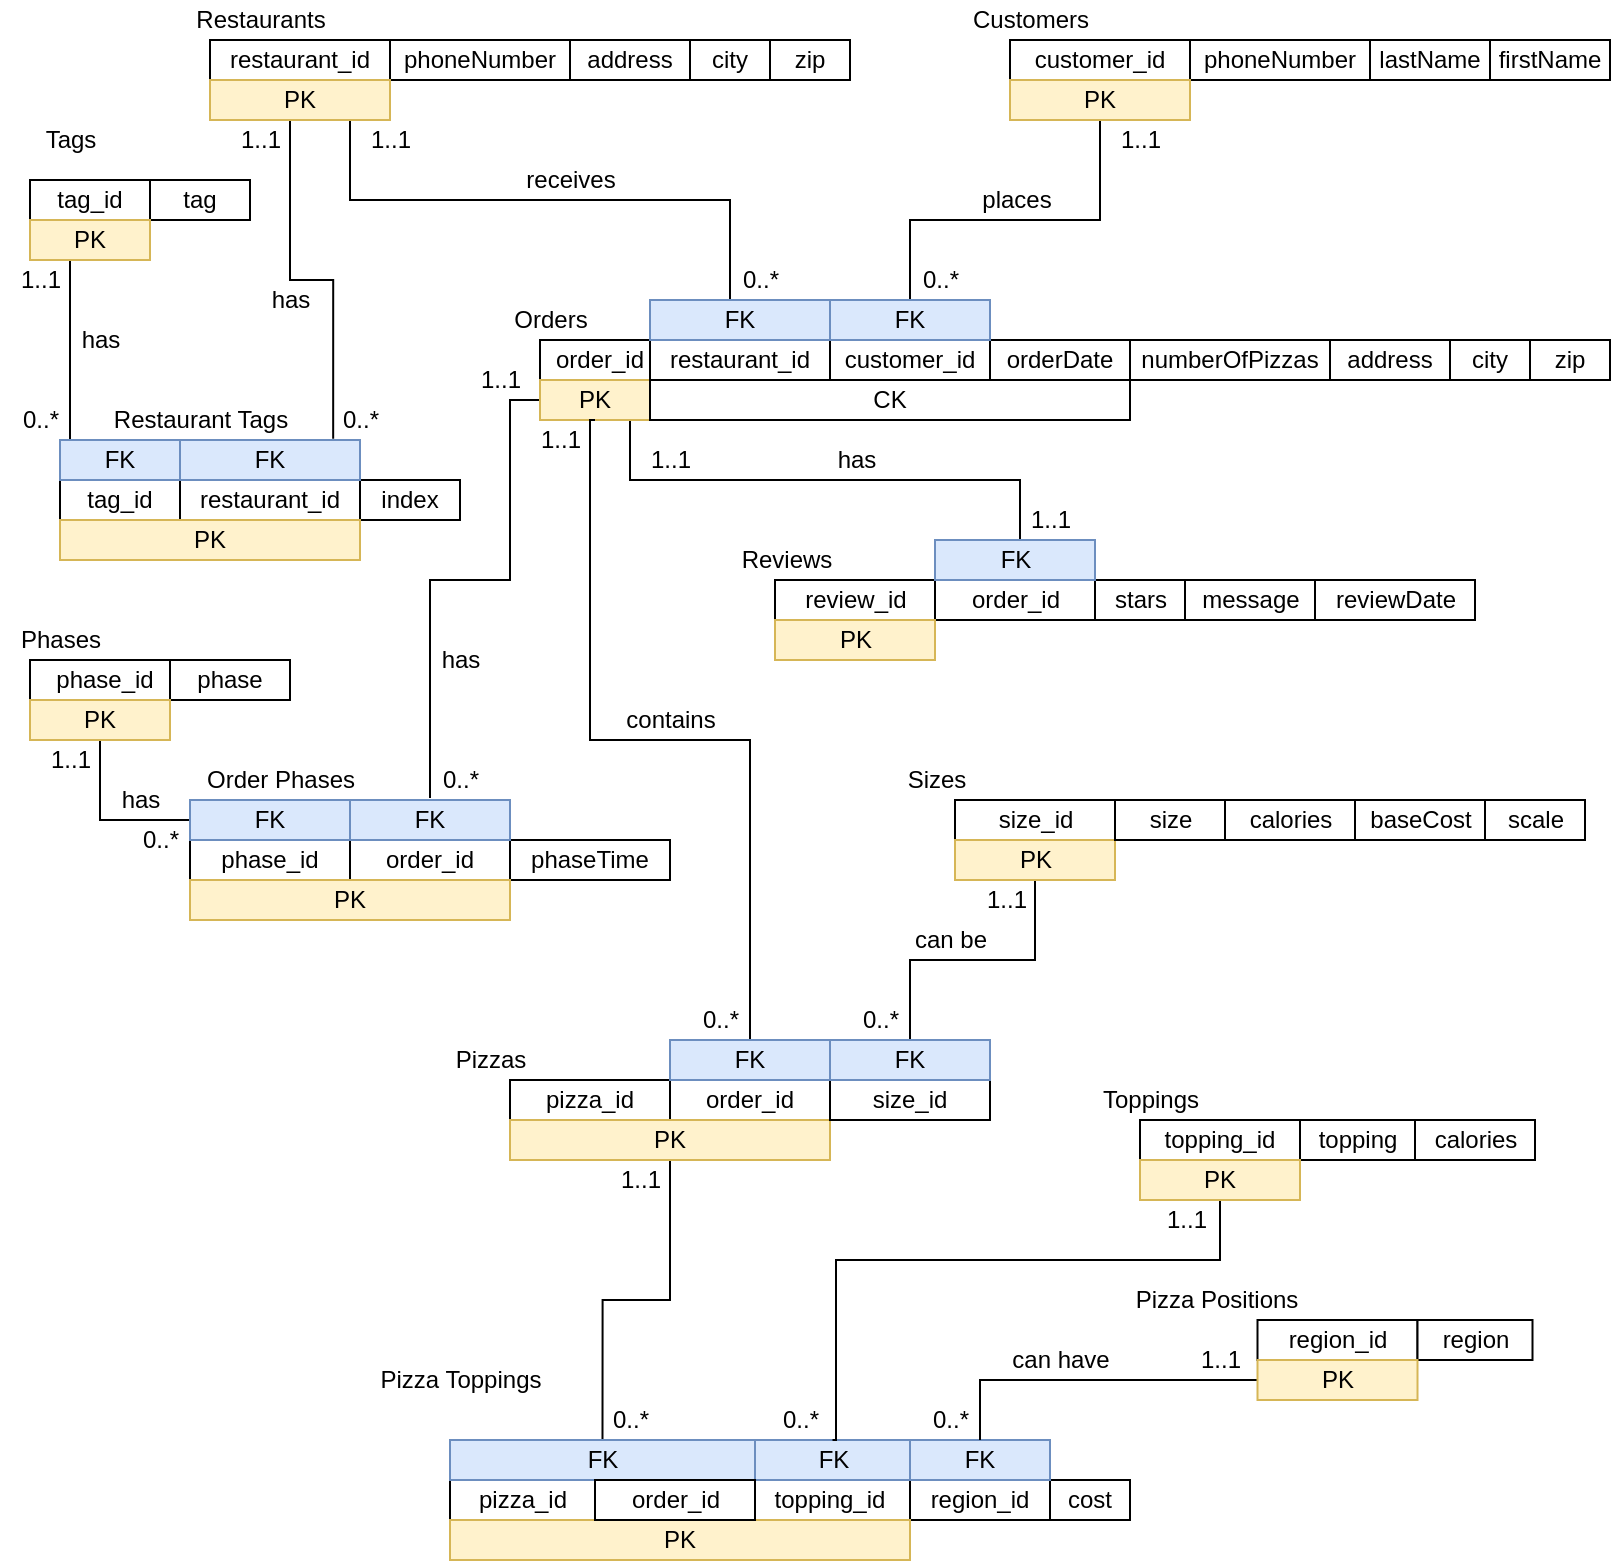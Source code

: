 <mxfile version="15.5.9" type="github">
  <diagram id="xMLaQp4YsvD7ho077BGZ" name="Page-1">
    <mxGraphModel dx="815" dy="518" grid="1" gridSize="10" guides="1" tooltips="1" connect="1" arrows="1" fold="1" page="1" pageScale="1" pageWidth="850" pageHeight="1100" math="0" shadow="0">
      <root>
        <mxCell id="0" />
        <mxCell id="1" parent="0" />
        <mxCell id="LvPxyvV4hAA7-NQwLExC-2" value="restaurant_id" style="rounded=0;whiteSpace=wrap;html=1;" parent="1" vertex="1">
          <mxGeometry x="110" y="50" width="90" height="20" as="geometry" />
        </mxCell>
        <mxCell id="LvPxyvV4hAA7-NQwLExC-6" value="phoneNumber" style="rounded=0;whiteSpace=wrap;html=1;" parent="1" vertex="1">
          <mxGeometry x="200" y="50" width="90" height="20" as="geometry" />
        </mxCell>
        <mxCell id="LvPxyvV4hAA7-NQwLExC-8" value="address" style="rounded=0;whiteSpace=wrap;html=1;" parent="1" vertex="1">
          <mxGeometry x="290" y="50" width="60" height="20" as="geometry" />
        </mxCell>
        <mxCell id="LvPxyvV4hAA7-NQwLExC-9" value="city" style="rounded=0;whiteSpace=wrap;html=1;" parent="1" vertex="1">
          <mxGeometry x="350" y="50" width="40" height="20" as="geometry" />
        </mxCell>
        <mxCell id="LvPxyvV4hAA7-NQwLExC-11" value="zip" style="rounded=0;whiteSpace=wrap;html=1;" parent="1" vertex="1">
          <mxGeometry x="390" y="50" width="40" height="20" as="geometry" />
        </mxCell>
        <mxCell id="LvPxyvV4hAA7-NQwLExC-12" value="customer_id" style="rounded=0;whiteSpace=wrap;html=1;" parent="1" vertex="1">
          <mxGeometry x="510" y="50" width="90" height="20" as="geometry" />
        </mxCell>
        <mxCell id="LvPxyvV4hAA7-NQwLExC-13" value="phoneNumber" style="rounded=0;whiteSpace=wrap;html=1;" parent="1" vertex="1">
          <mxGeometry x="600" y="50" width="90" height="20" as="geometry" />
        </mxCell>
        <mxCell id="LvPxyvV4hAA7-NQwLExC-14" value="lastName" style="rounded=0;whiteSpace=wrap;html=1;" parent="1" vertex="1">
          <mxGeometry x="690" y="50" width="60" height="20" as="geometry" />
        </mxCell>
        <mxCell id="LvPxyvV4hAA7-NQwLExC-15" value="firstName" style="rounded=0;whiteSpace=wrap;html=1;" parent="1" vertex="1">
          <mxGeometry x="750" y="50" width="60" height="20" as="geometry" />
        </mxCell>
        <mxCell id="LvPxyvV4hAA7-NQwLExC-17" value="tag_id" style="rounded=0;whiteSpace=wrap;html=1;" parent="1" vertex="1">
          <mxGeometry x="20" y="120" width="60" height="20" as="geometry" />
        </mxCell>
        <mxCell id="LvPxyvV4hAA7-NQwLExC-18" value="tag" style="rounded=0;whiteSpace=wrap;html=1;" parent="1" vertex="1">
          <mxGeometry x="80" y="120" width="50" height="20" as="geometry" />
        </mxCell>
        <mxCell id="LvPxyvV4hAA7-NQwLExC-19" value="tag_id" style="rounded=0;whiteSpace=wrap;html=1;" parent="1" vertex="1">
          <mxGeometry x="35" y="270" width="60" height="20" as="geometry" />
        </mxCell>
        <mxCell id="LvPxyvV4hAA7-NQwLExC-20" value="restaurant_id" style="rounded=0;whiteSpace=wrap;html=1;" parent="1" vertex="1">
          <mxGeometry x="95" y="270" width="90" height="20" as="geometry" />
        </mxCell>
        <mxCell id="LvPxyvV4hAA7-NQwLExC-21" value="index" style="rounded=0;whiteSpace=wrap;html=1;" parent="1" vertex="1">
          <mxGeometry x="185" y="270" width="50" height="20" as="geometry" />
        </mxCell>
        <mxCell id="LvPxyvV4hAA7-NQwLExC-24" value="order_id" style="rounded=0;whiteSpace=wrap;html=1;" parent="1" vertex="1">
          <mxGeometry x="275" y="200" width="60" height="20" as="geometry" />
        </mxCell>
        <mxCell id="LvPxyvV4hAA7-NQwLExC-25" value="orderDate" style="rounded=0;whiteSpace=wrap;html=1;" parent="1" vertex="1">
          <mxGeometry x="500" y="200" width="70" height="20" as="geometry" />
        </mxCell>
        <mxCell id="LvPxyvV4hAA7-NQwLExC-26" value="numberOfPizzas" style="rounded=0;whiteSpace=wrap;html=1;" parent="1" vertex="1">
          <mxGeometry x="570" y="200" width="100" height="20" as="geometry" />
        </mxCell>
        <mxCell id="LvPxyvV4hAA7-NQwLExC-32" value="address" style="rounded=0;whiteSpace=wrap;html=1;" parent="1" vertex="1">
          <mxGeometry x="670" y="200" width="60" height="20" as="geometry" />
        </mxCell>
        <mxCell id="LvPxyvV4hAA7-NQwLExC-33" value="city" style="rounded=0;whiteSpace=wrap;html=1;" parent="1" vertex="1">
          <mxGeometry x="730" y="200" width="40" height="20" as="geometry" />
        </mxCell>
        <mxCell id="LvPxyvV4hAA7-NQwLExC-34" value="zip" style="rounded=0;whiteSpace=wrap;html=1;" parent="1" vertex="1">
          <mxGeometry x="770" y="200" width="40" height="20" as="geometry" />
        </mxCell>
        <mxCell id="LvPxyvV4hAA7-NQwLExC-35" value="customer_id" style="rounded=0;whiteSpace=wrap;html=1;" parent="1" vertex="1">
          <mxGeometry x="420" y="200" width="80" height="20" as="geometry" />
        </mxCell>
        <mxCell id="LvPxyvV4hAA7-NQwLExC-36" value="restaurant_id" style="rounded=0;whiteSpace=wrap;html=1;" parent="1" vertex="1">
          <mxGeometry x="330" y="200" width="90" height="20" as="geometry" />
        </mxCell>
        <mxCell id="LvPxyvV4hAA7-NQwLExC-45" style="edgeStyle=orthogonalEdgeStyle;rounded=0;orthogonalLoop=1;jettySize=auto;html=1;entryX=0.5;entryY=0;entryDx=0;entryDy=0;endArrow=none;endFill=0;exitX=0.5;exitY=1;exitDx=0;exitDy=0;" parent="1" source="LvPxyvV4hAA7-NQwLExC-39" target="LvPxyvV4hAA7-NQwLExC-44" edge="1">
          <mxGeometry relative="1" as="geometry">
            <Array as="points">
              <mxPoint x="555" y="140" />
              <mxPoint x="460" y="140" />
            </Array>
            <mxPoint x="555" y="140" as="sourcePoint" />
          </mxGeometry>
        </mxCell>
        <mxCell id="LvPxyvV4hAA7-NQwLExC-39" value="PK" style="rounded=0;whiteSpace=wrap;html=1;fillColor=#fff2cc;strokeColor=#d6b656;" parent="1" vertex="1">
          <mxGeometry x="510" y="70" width="90" height="20" as="geometry" />
        </mxCell>
        <mxCell id="LvPxyvV4hAA7-NQwLExC-46" style="edgeStyle=orthogonalEdgeStyle;rounded=0;orthogonalLoop=1;jettySize=auto;html=1;entryX=0.429;entryY=0;entryDx=0;entryDy=0;entryPerimeter=0;endArrow=none;endFill=0;" parent="1" source="LvPxyvV4hAA7-NQwLExC-41" target="LvPxyvV4hAA7-NQwLExC-43" edge="1">
          <mxGeometry relative="1" as="geometry">
            <Array as="points">
              <mxPoint x="180" y="130" />
              <mxPoint x="370" y="130" />
              <mxPoint x="370" y="180" />
            </Array>
          </mxGeometry>
        </mxCell>
        <mxCell id="62cyzgn9UV9aydWhK4kd-8" style="edgeStyle=orthogonalEdgeStyle;rounded=0;orthogonalLoop=1;jettySize=auto;html=1;entryX=0.851;entryY=-0.03;entryDx=0;entryDy=0;entryPerimeter=0;endArrow=none;endFill=0;" edge="1" parent="1" source="LvPxyvV4hAA7-NQwLExC-41" target="LvPxyvV4hAA7-NQwLExC-49">
          <mxGeometry relative="1" as="geometry">
            <Array as="points">
              <mxPoint x="150" y="170" />
              <mxPoint x="172" y="170" />
            </Array>
          </mxGeometry>
        </mxCell>
        <mxCell id="LvPxyvV4hAA7-NQwLExC-41" value="PK" style="rounded=0;whiteSpace=wrap;html=1;fillColor=#fff2cc;strokeColor=#d6b656;" parent="1" vertex="1">
          <mxGeometry x="110" y="70" width="90" height="20" as="geometry" />
        </mxCell>
        <mxCell id="LvPxyvV4hAA7-NQwLExC-43" value="FK" style="rounded=0;whiteSpace=wrap;html=1;fillColor=#dae8fc;strokeColor=#6c8ebf;" parent="1" vertex="1">
          <mxGeometry x="330" y="180" width="90" height="20" as="geometry" />
        </mxCell>
        <mxCell id="LvPxyvV4hAA7-NQwLExC-44" value="FK" style="rounded=0;whiteSpace=wrap;html=1;fillColor=#dae8fc;strokeColor=#6c8ebf;" parent="1" vertex="1">
          <mxGeometry x="420" y="180" width="80" height="20" as="geometry" />
        </mxCell>
        <mxCell id="LvPxyvV4hAA7-NQwLExC-51" style="edgeStyle=orthogonalEdgeStyle;rounded=0;orthogonalLoop=1;jettySize=auto;html=1;endArrow=none;endFill=0;entryX=0.5;entryY=0;entryDx=0;entryDy=0;" parent="1" source="LvPxyvV4hAA7-NQwLExC-47" target="LvPxyvV4hAA7-NQwLExC-48" edge="1">
          <mxGeometry relative="1" as="geometry">
            <Array as="points">
              <mxPoint x="40" y="250" />
            </Array>
          </mxGeometry>
        </mxCell>
        <mxCell id="LvPxyvV4hAA7-NQwLExC-47" value="PK" style="rounded=0;whiteSpace=wrap;html=1;fillColor=#fff2cc;strokeColor=#d6b656;" parent="1" vertex="1">
          <mxGeometry x="20" y="140" width="60" height="20" as="geometry" />
        </mxCell>
        <mxCell id="LvPxyvV4hAA7-NQwLExC-48" value="FK" style="rounded=0;whiteSpace=wrap;html=1;fillColor=#dae8fc;strokeColor=#6c8ebf;" parent="1" vertex="1">
          <mxGeometry x="35" y="250" width="60" height="20" as="geometry" />
        </mxCell>
        <mxCell id="LvPxyvV4hAA7-NQwLExC-49" value="FK" style="rounded=0;whiteSpace=wrap;html=1;fillColor=#dae8fc;strokeColor=#6c8ebf;" parent="1" vertex="1">
          <mxGeometry x="95" y="250" width="90" height="20" as="geometry" />
        </mxCell>
        <mxCell id="LvPxyvV4hAA7-NQwLExC-63" style="edgeStyle=orthogonalEdgeStyle;rounded=0;orthogonalLoop=1;jettySize=auto;html=1;endArrow=none;endFill=0;" parent="1" source="LvPxyvV4hAA7-NQwLExC-52" edge="1">
          <mxGeometry relative="1" as="geometry">
            <Array as="points">
              <mxPoint x="260" y="230" />
              <mxPoint x="260" y="320" />
              <mxPoint x="220" y="320" />
              <mxPoint x="220" y="429" />
            </Array>
            <mxPoint x="220" y="429" as="targetPoint" />
          </mxGeometry>
        </mxCell>
        <mxCell id="LvPxyvV4hAA7-NQwLExC-73" style="edgeStyle=orthogonalEdgeStyle;rounded=0;orthogonalLoop=1;jettySize=auto;html=1;entryX=0.5;entryY=0;entryDx=0;entryDy=0;endArrow=none;endFill=0;" parent="1" source="LvPxyvV4hAA7-NQwLExC-52" target="LvPxyvV4hAA7-NQwLExC-69" edge="1">
          <mxGeometry relative="1" as="geometry">
            <Array as="points">
              <mxPoint x="320" y="270" />
              <mxPoint x="515" y="270" />
              <mxPoint x="515" y="300" />
            </Array>
          </mxGeometry>
        </mxCell>
        <mxCell id="LvPxyvV4hAA7-NQwLExC-52" value="PK" style="rounded=0;whiteSpace=wrap;html=1;fillColor=#fff2cc;strokeColor=#d6b656;" parent="1" vertex="1">
          <mxGeometry x="275" y="220" width="55" height="20" as="geometry" />
        </mxCell>
        <mxCell id="LvPxyvV4hAA7-NQwLExC-53" value="CK" style="rounded=0;whiteSpace=wrap;html=1;" parent="1" vertex="1">
          <mxGeometry x="330" y="220" width="240" height="20" as="geometry" />
        </mxCell>
        <mxCell id="LvPxyvV4hAA7-NQwLExC-54" value="phase_id" style="rounded=0;whiteSpace=wrap;html=1;" parent="1" vertex="1">
          <mxGeometry x="20" y="360" width="75" height="20" as="geometry" />
        </mxCell>
        <mxCell id="LvPxyvV4hAA7-NQwLExC-55" value="phaseTime" style="rounded=0;whiteSpace=wrap;html=1;" parent="1" vertex="1">
          <mxGeometry x="260" y="450" width="80" height="20" as="geometry" />
        </mxCell>
        <mxCell id="LvPxyvV4hAA7-NQwLExC-56" value="order_id" style="rounded=0;whiteSpace=wrap;html=1;" parent="1" vertex="1">
          <mxGeometry x="180" y="450" width="80" height="20" as="geometry" />
        </mxCell>
        <mxCell id="LvPxyvV4hAA7-NQwLExC-57" value="phase" style="rounded=0;whiteSpace=wrap;html=1;" parent="1" vertex="1">
          <mxGeometry x="90" y="360" width="60" height="20" as="geometry" />
        </mxCell>
        <mxCell id="LvPxyvV4hAA7-NQwLExC-58" value="phase_id" style="rounded=0;whiteSpace=wrap;html=1;" parent="1" vertex="1">
          <mxGeometry x="100" y="450" width="80" height="20" as="geometry" />
        </mxCell>
        <mxCell id="LvPxyvV4hAA7-NQwLExC-59" value="FK" style="rounded=0;whiteSpace=wrap;html=1;fillColor=#dae8fc;strokeColor=#6c8ebf;" parent="1" vertex="1">
          <mxGeometry x="180" y="430" width="80" height="20" as="geometry" />
        </mxCell>
        <mxCell id="LvPxyvV4hAA7-NQwLExC-92" style="edgeStyle=orthogonalEdgeStyle;rounded=0;orthogonalLoop=1;jettySize=auto;html=1;entryX=0.5;entryY=1;entryDx=0;entryDy=0;endArrow=none;endFill=0;" parent="1" source="LvPxyvV4hAA7-NQwLExC-60" target="LvPxyvV4hAA7-NQwLExC-61" edge="1">
          <mxGeometry relative="1" as="geometry" />
        </mxCell>
        <mxCell id="LvPxyvV4hAA7-NQwLExC-60" value="FK" style="rounded=0;whiteSpace=wrap;html=1;fillColor=#dae8fc;strokeColor=#6c8ebf;" parent="1" vertex="1">
          <mxGeometry x="100" y="430" width="80" height="20" as="geometry" />
        </mxCell>
        <mxCell id="LvPxyvV4hAA7-NQwLExC-61" value="PK" style="rounded=0;whiteSpace=wrap;html=1;fillColor=#fff2cc;strokeColor=#d6b656;" parent="1" vertex="1">
          <mxGeometry x="20" y="380" width="70" height="20" as="geometry" />
        </mxCell>
        <mxCell id="LvPxyvV4hAA7-NQwLExC-62" value="PK" style="rounded=0;whiteSpace=wrap;html=1;fillColor=#fff2cc;strokeColor=#d6b656;" parent="1" vertex="1">
          <mxGeometry x="35" y="290" width="150" height="20" as="geometry" />
        </mxCell>
        <mxCell id="LvPxyvV4hAA7-NQwLExC-66" value="stars" style="rounded=0;whiteSpace=wrap;html=1;" parent="1" vertex="1">
          <mxGeometry x="552.5" y="320" width="45" height="20" as="geometry" />
        </mxCell>
        <mxCell id="LvPxyvV4hAA7-NQwLExC-67" value="order_id" style="rounded=0;whiteSpace=wrap;html=1;" parent="1" vertex="1">
          <mxGeometry x="472.5" y="320" width="80" height="20" as="geometry" />
        </mxCell>
        <mxCell id="LvPxyvV4hAA7-NQwLExC-68" value="review_id" style="rounded=0;whiteSpace=wrap;html=1;" parent="1" vertex="1">
          <mxGeometry x="392.5" y="320" width="80" height="20" as="geometry" />
        </mxCell>
        <mxCell id="LvPxyvV4hAA7-NQwLExC-69" value="FK" style="rounded=0;whiteSpace=wrap;html=1;fillColor=#dae8fc;strokeColor=#6c8ebf;" parent="1" vertex="1">
          <mxGeometry x="472.5" y="300" width="80" height="20" as="geometry" />
        </mxCell>
        <mxCell id="LvPxyvV4hAA7-NQwLExC-71" value="PK" style="rounded=0;whiteSpace=wrap;html=1;fillColor=#fff2cc;strokeColor=#d6b656;" parent="1" vertex="1">
          <mxGeometry x="392.5" y="340" width="80" height="20" as="geometry" />
        </mxCell>
        <mxCell id="LvPxyvV4hAA7-NQwLExC-72" value="message" style="rounded=0;whiteSpace=wrap;html=1;" parent="1" vertex="1">
          <mxGeometry x="597.5" y="320" width="65" height="20" as="geometry" />
        </mxCell>
        <mxCell id="LvPxyvV4hAA7-NQwLExC-75" value="order_id" style="rounded=0;whiteSpace=wrap;html=1;" parent="1" vertex="1">
          <mxGeometry x="340" y="570" width="80" height="20" as="geometry" />
        </mxCell>
        <mxCell id="LvPxyvV4hAA7-NQwLExC-76" value="pizza_id" style="rounded=0;whiteSpace=wrap;html=1;" parent="1" vertex="1">
          <mxGeometry x="260" y="570" width="80" height="20" as="geometry" />
        </mxCell>
        <mxCell id="LvPxyvV4hAA7-NQwLExC-79" style="edgeStyle=orthogonalEdgeStyle;rounded=0;orthogonalLoop=1;jettySize=auto;html=1;entryX=0.5;entryY=1;entryDx=0;entryDy=0;endArrow=none;endFill=0;" parent="1" source="LvPxyvV4hAA7-NQwLExC-77" target="LvPxyvV4hAA7-NQwLExC-52" edge="1">
          <mxGeometry relative="1" as="geometry">
            <Array as="points">
              <mxPoint x="380" y="400" />
              <mxPoint x="300" y="400" />
              <mxPoint x="300" y="240" />
            </Array>
          </mxGeometry>
        </mxCell>
        <mxCell id="LvPxyvV4hAA7-NQwLExC-77" value="FK" style="rounded=0;whiteSpace=wrap;html=1;fillColor=#dae8fc;strokeColor=#6c8ebf;" parent="1" vertex="1">
          <mxGeometry x="340" y="550" width="80" height="20" as="geometry" />
        </mxCell>
        <mxCell id="62cyzgn9UV9aydWhK4kd-43" style="edgeStyle=orthogonalEdgeStyle;rounded=0;orthogonalLoop=1;jettySize=auto;html=1;entryX=0.5;entryY=0;entryDx=0;entryDy=0;endArrow=none;endFill=0;" edge="1" parent="1" source="LvPxyvV4hAA7-NQwLExC-78" target="62cyzgn9UV9aydWhK4kd-37">
          <mxGeometry relative="1" as="geometry" />
        </mxCell>
        <mxCell id="LvPxyvV4hAA7-NQwLExC-78" value="PK" style="rounded=0;whiteSpace=wrap;html=1;fillColor=#fff2cc;strokeColor=#d6b656;" parent="1" vertex="1">
          <mxGeometry x="260" y="590" width="160" height="20" as="geometry" />
        </mxCell>
        <mxCell id="LvPxyvV4hAA7-NQwLExC-81" value="reviewDate" style="rounded=0;whiteSpace=wrap;html=1;" parent="1" vertex="1">
          <mxGeometry x="662.5" y="320" width="80" height="20" as="geometry" />
        </mxCell>
        <mxCell id="LvPxyvV4hAA7-NQwLExC-82" value="Restaurants" style="text;html=1;align=center;verticalAlign=middle;resizable=0;points=[];autosize=1;strokeColor=none;fillColor=none;" parent="1" vertex="1">
          <mxGeometry x="95" y="30" width="80" height="20" as="geometry" />
        </mxCell>
        <mxCell id="LvPxyvV4hAA7-NQwLExC-83" value="Customers" style="text;html=1;align=center;verticalAlign=middle;resizable=0;points=[];autosize=1;strokeColor=none;fillColor=none;" parent="1" vertex="1">
          <mxGeometry x="485" y="30" width="70" height="20" as="geometry" />
        </mxCell>
        <mxCell id="LvPxyvV4hAA7-NQwLExC-84" value="Orders" style="text;html=1;align=center;verticalAlign=middle;resizable=0;points=[];autosize=1;strokeColor=none;fillColor=none;" parent="1" vertex="1">
          <mxGeometry x="255" y="180" width="50" height="20" as="geometry" />
        </mxCell>
        <mxCell id="LvPxyvV4hAA7-NQwLExC-85" value="Tags" style="text;html=1;align=center;verticalAlign=middle;resizable=0;points=[];autosize=1;strokeColor=none;fillColor=none;" parent="1" vertex="1">
          <mxGeometry x="20" y="90" width="40" height="20" as="geometry" />
        </mxCell>
        <mxCell id="LvPxyvV4hAA7-NQwLExC-86" value="Restaurant Tags" style="text;html=1;align=center;verticalAlign=middle;resizable=0;points=[];autosize=1;strokeColor=none;fillColor=none;" parent="1" vertex="1">
          <mxGeometry x="55" y="230" width="100" height="20" as="geometry" />
        </mxCell>
        <mxCell id="LvPxyvV4hAA7-NQwLExC-87" value="Reviews" style="text;html=1;align=center;verticalAlign=middle;resizable=0;points=[];autosize=1;strokeColor=none;fillColor=none;" parent="1" vertex="1">
          <mxGeometry x="367.5" y="300" width="60" height="20" as="geometry" />
        </mxCell>
        <mxCell id="LvPxyvV4hAA7-NQwLExC-88" value="Pizzas" style="text;html=1;align=center;verticalAlign=middle;resizable=0;points=[];autosize=1;strokeColor=none;fillColor=none;" parent="1" vertex="1">
          <mxGeometry x="225" y="550" width="50" height="20" as="geometry" />
        </mxCell>
        <mxCell id="LvPxyvV4hAA7-NQwLExC-89" value="Phases" style="text;html=1;align=center;verticalAlign=middle;resizable=0;points=[];autosize=1;strokeColor=none;fillColor=none;" parent="1" vertex="1">
          <mxGeometry x="5" y="340" width="60" height="20" as="geometry" />
        </mxCell>
        <mxCell id="LvPxyvV4hAA7-NQwLExC-91" value="Order Phases" style="text;html=1;align=center;verticalAlign=middle;resizable=0;points=[];autosize=1;strokeColor=none;fillColor=none;" parent="1" vertex="1">
          <mxGeometry x="100" y="410" width="90" height="20" as="geometry" />
        </mxCell>
        <mxCell id="LvPxyvV4hAA7-NQwLExC-94" value="size_id" style="rounded=0;whiteSpace=wrap;html=1;" parent="1" vertex="1">
          <mxGeometry x="482.5" y="430" width="80" height="20" as="geometry" />
        </mxCell>
        <mxCell id="62cyzgn9UV9aydWhK4kd-42" style="edgeStyle=orthogonalEdgeStyle;rounded=0;orthogonalLoop=1;jettySize=auto;html=1;entryX=0.5;entryY=0;entryDx=0;entryDy=0;endArrow=none;endFill=0;" edge="1" parent="1" source="LvPxyvV4hAA7-NQwLExC-96" target="62cyzgn9UV9aydWhK4kd-41">
          <mxGeometry relative="1" as="geometry" />
        </mxCell>
        <mxCell id="LvPxyvV4hAA7-NQwLExC-96" value="PK" style="rounded=0;whiteSpace=wrap;html=1;fillColor=#fff2cc;strokeColor=#d6b656;" parent="1" vertex="1">
          <mxGeometry x="482.5" y="450" width="80" height="20" as="geometry" />
        </mxCell>
        <mxCell id="LvPxyvV4hAA7-NQwLExC-97" value="Sizes" style="text;html=1;align=center;verticalAlign=middle;resizable=0;points=[];autosize=1;strokeColor=none;fillColor=none;" parent="1" vertex="1">
          <mxGeometry x="452.5" y="410" width="40" height="20" as="geometry" />
        </mxCell>
        <mxCell id="LvPxyvV4hAA7-NQwLExC-99" value="size" style="rounded=0;whiteSpace=wrap;html=1;" parent="1" vertex="1">
          <mxGeometry x="562.5" y="430" width="55" height="20" as="geometry" />
        </mxCell>
        <mxCell id="LvPxyvV4hAA7-NQwLExC-100" value="calories" style="rounded=0;whiteSpace=wrap;html=1;" parent="1" vertex="1">
          <mxGeometry x="617.5" y="430" width="65" height="20" as="geometry" />
        </mxCell>
        <mxCell id="LvPxyvV4hAA7-NQwLExC-101" value="baseCost" style="rounded=0;whiteSpace=wrap;html=1;" parent="1" vertex="1">
          <mxGeometry x="682.5" y="430" width="65" height="20" as="geometry" />
        </mxCell>
        <mxCell id="LvPxyvV4hAA7-NQwLExC-102" value="scale" style="rounded=0;whiteSpace=wrap;html=1;" parent="1" vertex="1">
          <mxGeometry x="747.5" y="430" width="50" height="20" as="geometry" />
        </mxCell>
        <mxCell id="u-rbPr_MQxuxYairI9W--1" value="size_id" style="rounded=0;whiteSpace=wrap;html=1;" parent="1" vertex="1">
          <mxGeometry x="420" y="570" width="80" height="20" as="geometry" />
        </mxCell>
        <mxCell id="62cyzgn9UV9aydWhK4kd-1" value="1..1" style="text;html=1;align=center;verticalAlign=middle;resizable=0;points=[];autosize=1;strokeColor=none;fillColor=none;" vertex="1" parent="1">
          <mxGeometry x="180" y="90" width="40" height="20" as="geometry" />
        </mxCell>
        <mxCell id="62cyzgn9UV9aydWhK4kd-2" value="1..1" style="text;html=1;align=center;verticalAlign=middle;resizable=0;points=[];autosize=1;strokeColor=none;fillColor=none;" vertex="1" parent="1">
          <mxGeometry x="555" y="90" width="40" height="20" as="geometry" />
        </mxCell>
        <mxCell id="62cyzgn9UV9aydWhK4kd-4" value="1..1" style="text;html=1;align=center;verticalAlign=middle;resizable=0;points=[];autosize=1;strokeColor=none;fillColor=none;" vertex="1" parent="1">
          <mxGeometry x="115" y="90" width="40" height="20" as="geometry" />
        </mxCell>
        <mxCell id="62cyzgn9UV9aydWhK4kd-5" value="1..1" style="text;html=1;align=center;verticalAlign=middle;resizable=0;points=[];autosize=1;strokeColor=none;fillColor=none;" vertex="1" parent="1">
          <mxGeometry x="5" y="160" width="40" height="20" as="geometry" />
        </mxCell>
        <mxCell id="62cyzgn9UV9aydWhK4kd-6" value="0..*" style="text;html=1;align=center;verticalAlign=middle;resizable=0;points=[];autosize=1;strokeColor=none;fillColor=none;" vertex="1" parent="1">
          <mxGeometry x="10" y="230" width="30" height="20" as="geometry" />
        </mxCell>
        <mxCell id="62cyzgn9UV9aydWhK4kd-7" value="0..*" style="text;html=1;align=center;verticalAlign=middle;resizable=0;points=[];autosize=1;strokeColor=none;fillColor=none;" vertex="1" parent="1">
          <mxGeometry x="170" y="230" width="30" height="20" as="geometry" />
        </mxCell>
        <mxCell id="62cyzgn9UV9aydWhK4kd-11" value="has" style="text;html=1;align=center;verticalAlign=middle;resizable=0;points=[];autosize=1;strokeColor=none;fillColor=none;" vertex="1" parent="1">
          <mxGeometry x="35" y="190" width="40" height="20" as="geometry" />
        </mxCell>
        <mxCell id="62cyzgn9UV9aydWhK4kd-13" value="has" style="text;html=1;align=center;verticalAlign=middle;resizable=0;points=[];autosize=1;strokeColor=none;fillColor=none;" vertex="1" parent="1">
          <mxGeometry x="130" y="170" width="40" height="20" as="geometry" />
        </mxCell>
        <mxCell id="62cyzgn9UV9aydWhK4kd-16" value="0..*" style="text;html=1;align=center;verticalAlign=middle;resizable=0;points=[];autosize=1;strokeColor=none;fillColor=none;" vertex="1" parent="1">
          <mxGeometry x="370" y="160" width="30" height="20" as="geometry" />
        </mxCell>
        <mxCell id="62cyzgn9UV9aydWhK4kd-17" value="0..*" style="text;html=1;align=center;verticalAlign=middle;resizable=0;points=[];autosize=1;strokeColor=none;fillColor=none;" vertex="1" parent="1">
          <mxGeometry x="460" y="160" width="30" height="20" as="geometry" />
        </mxCell>
        <mxCell id="62cyzgn9UV9aydWhK4kd-18" value="places" style="text;html=1;align=center;verticalAlign=middle;resizable=0;points=[];autosize=1;strokeColor=none;fillColor=none;" vertex="1" parent="1">
          <mxGeometry x="487.5" y="120" width="50" height="20" as="geometry" />
        </mxCell>
        <mxCell id="62cyzgn9UV9aydWhK4kd-19" value="receives" style="text;html=1;align=center;verticalAlign=middle;resizable=0;points=[];autosize=1;strokeColor=none;fillColor=none;" vertex="1" parent="1">
          <mxGeometry x="260" y="110" width="60" height="20" as="geometry" />
        </mxCell>
        <mxCell id="62cyzgn9UV9aydWhK4kd-20" value="1..1" style="text;html=1;align=center;verticalAlign=middle;resizable=0;points=[];autosize=1;strokeColor=none;fillColor=none;" vertex="1" parent="1">
          <mxGeometry x="235" y="210" width="40" height="20" as="geometry" />
        </mxCell>
        <mxCell id="62cyzgn9UV9aydWhK4kd-21" value="1..1" style="text;html=1;align=center;verticalAlign=middle;resizable=0;points=[];autosize=1;strokeColor=none;fillColor=none;" vertex="1" parent="1">
          <mxGeometry x="265" y="240" width="40" height="20" as="geometry" />
        </mxCell>
        <mxCell id="62cyzgn9UV9aydWhK4kd-22" value="1..1" style="text;html=1;align=center;verticalAlign=middle;resizable=0;points=[];autosize=1;strokeColor=none;fillColor=none;" vertex="1" parent="1">
          <mxGeometry x="320" y="250" width="40" height="20" as="geometry" />
        </mxCell>
        <mxCell id="62cyzgn9UV9aydWhK4kd-23" value="1..1" style="text;html=1;align=center;verticalAlign=middle;resizable=0;points=[];autosize=1;strokeColor=none;fillColor=none;" vertex="1" parent="1">
          <mxGeometry x="20" y="400" width="40" height="20" as="geometry" />
        </mxCell>
        <mxCell id="62cyzgn9UV9aydWhK4kd-24" value="0..*" style="text;html=1;align=center;verticalAlign=middle;resizable=0;points=[];autosize=1;strokeColor=none;fillColor=none;" vertex="1" parent="1">
          <mxGeometry x="70" y="440" width="30" height="20" as="geometry" />
        </mxCell>
        <mxCell id="62cyzgn9UV9aydWhK4kd-25" value="0..*" style="text;html=1;align=center;verticalAlign=middle;resizable=0;points=[];autosize=1;strokeColor=none;fillColor=none;" vertex="1" parent="1">
          <mxGeometry x="220" y="410" width="30" height="20" as="geometry" />
        </mxCell>
        <mxCell id="62cyzgn9UV9aydWhK4kd-26" value="has" style="text;html=1;align=center;verticalAlign=middle;resizable=0;points=[];autosize=1;strokeColor=none;fillColor=none;" vertex="1" parent="1">
          <mxGeometry x="55" y="420" width="40" height="20" as="geometry" />
        </mxCell>
        <mxCell id="62cyzgn9UV9aydWhK4kd-27" value="has" style="text;html=1;align=center;verticalAlign=middle;resizable=0;points=[];autosize=1;strokeColor=none;fillColor=none;" vertex="1" parent="1">
          <mxGeometry x="215" y="350" width="40" height="20" as="geometry" />
        </mxCell>
        <mxCell id="62cyzgn9UV9aydWhK4kd-28" value="has" style="text;html=1;align=center;verticalAlign=middle;resizable=0;points=[];autosize=1;strokeColor=none;fillColor=none;" vertex="1" parent="1">
          <mxGeometry x="412.5" y="250" width="40" height="20" as="geometry" />
        </mxCell>
        <mxCell id="62cyzgn9UV9aydWhK4kd-29" value="1..1" style="text;html=1;align=center;verticalAlign=middle;resizable=0;points=[];autosize=1;strokeColor=none;fillColor=none;" vertex="1" parent="1">
          <mxGeometry x="510" y="280" width="40" height="20" as="geometry" />
        </mxCell>
        <mxCell id="62cyzgn9UV9aydWhK4kd-30" value="topping_id" style="rounded=0;whiteSpace=wrap;html=1;" vertex="1" parent="1">
          <mxGeometry x="380" y="770" width="80" height="20" as="geometry" />
        </mxCell>
        <mxCell id="62cyzgn9UV9aydWhK4kd-31" value="pizza_id" style="rounded=0;whiteSpace=wrap;html=1;" vertex="1" parent="1">
          <mxGeometry x="230" y="770" width="72.5" height="20" as="geometry" />
        </mxCell>
        <mxCell id="62cyzgn9UV9aydWhK4kd-32" value="FK" style="rounded=0;whiteSpace=wrap;html=1;fillColor=#dae8fc;strokeColor=#6c8ebf;" vertex="1" parent="1">
          <mxGeometry x="382.5" y="750" width="77.5" height="20" as="geometry" />
        </mxCell>
        <mxCell id="62cyzgn9UV9aydWhK4kd-34" value="region_id" style="rounded=0;whiteSpace=wrap;html=1;" vertex="1" parent="1">
          <mxGeometry x="460" y="770" width="70" height="20" as="geometry" />
        </mxCell>
        <mxCell id="62cyzgn9UV9aydWhK4kd-35" value="cost" style="rounded=0;whiteSpace=wrap;html=1;" vertex="1" parent="1">
          <mxGeometry x="530" y="770" width="40" height="20" as="geometry" />
        </mxCell>
        <mxCell id="62cyzgn9UV9aydWhK4kd-36" value="Pizza Toppings" style="text;html=1;align=center;verticalAlign=middle;resizable=0;points=[];autosize=1;strokeColor=none;fillColor=none;" vertex="1" parent="1">
          <mxGeometry x="185" y="710" width="100" height="20" as="geometry" />
        </mxCell>
        <mxCell id="62cyzgn9UV9aydWhK4kd-37" value="FK" style="rounded=0;whiteSpace=wrap;html=1;fillColor=#dae8fc;strokeColor=#6c8ebf;" vertex="1" parent="1">
          <mxGeometry x="230" y="750" width="152.5" height="20" as="geometry" />
        </mxCell>
        <mxCell id="62cyzgn9UV9aydWhK4kd-38" value="FK" style="rounded=0;whiteSpace=wrap;html=1;fillColor=#dae8fc;strokeColor=#6c8ebf;" vertex="1" parent="1">
          <mxGeometry x="460" y="750" width="70" height="20" as="geometry" />
        </mxCell>
        <mxCell id="62cyzgn9UV9aydWhK4kd-41" value="FK" style="rounded=0;whiteSpace=wrap;html=1;fillColor=#dae8fc;strokeColor=#6c8ebf;" vertex="1" parent="1">
          <mxGeometry x="420" y="550" width="80" height="20" as="geometry" />
        </mxCell>
        <mxCell id="62cyzgn9UV9aydWhK4kd-44" value="topping_id" style="rounded=0;whiteSpace=wrap;html=1;" vertex="1" parent="1">
          <mxGeometry x="575" y="590" width="80" height="20" as="geometry" />
        </mxCell>
        <mxCell id="62cyzgn9UV9aydWhK4kd-46" value="topping" style="rounded=0;whiteSpace=wrap;html=1;" vertex="1" parent="1">
          <mxGeometry x="655" y="590" width="57.5" height="20" as="geometry" />
        </mxCell>
        <mxCell id="62cyzgn9UV9aydWhK4kd-47" value="calories" style="rounded=0;whiteSpace=wrap;html=1;" vertex="1" parent="1">
          <mxGeometry x="712.5" y="590" width="60" height="20" as="geometry" />
        </mxCell>
        <mxCell id="62cyzgn9UV9aydWhK4kd-50" style="edgeStyle=orthogonalEdgeStyle;rounded=0;orthogonalLoop=1;jettySize=auto;html=1;entryX=0.5;entryY=0;entryDx=0;entryDy=0;endArrow=none;endFill=0;" edge="1" parent="1" source="62cyzgn9UV9aydWhK4kd-49" target="62cyzgn9UV9aydWhK4kd-32">
          <mxGeometry relative="1" as="geometry">
            <Array as="points">
              <mxPoint x="615" y="660" />
              <mxPoint x="423" y="660" />
            </Array>
          </mxGeometry>
        </mxCell>
        <mxCell id="62cyzgn9UV9aydWhK4kd-49" value="PK" style="rounded=0;whiteSpace=wrap;html=1;fillColor=#fff2cc;strokeColor=#d6b656;" vertex="1" parent="1">
          <mxGeometry x="575" y="610" width="80" height="20" as="geometry" />
        </mxCell>
        <mxCell id="62cyzgn9UV9aydWhK4kd-51" value="PK" style="rounded=0;whiteSpace=wrap;html=1;fillColor=#fff2cc;strokeColor=#d6b656;" vertex="1" parent="1">
          <mxGeometry x="230" y="790" width="230" height="20" as="geometry" />
        </mxCell>
        <mxCell id="62cyzgn9UV9aydWhK4kd-52" value="region_id" style="rounded=0;whiteSpace=wrap;html=1;" vertex="1" parent="1">
          <mxGeometry x="633.75" y="690" width="80" height="20" as="geometry" />
        </mxCell>
        <mxCell id="62cyzgn9UV9aydWhK4kd-53" value="region" style="rounded=0;whiteSpace=wrap;html=1;" vertex="1" parent="1">
          <mxGeometry x="713.75" y="690" width="57.5" height="20" as="geometry" />
        </mxCell>
        <mxCell id="62cyzgn9UV9aydWhK4kd-56" style="edgeStyle=orthogonalEdgeStyle;rounded=0;orthogonalLoop=1;jettySize=auto;html=1;entryX=0.5;entryY=0;entryDx=0;entryDy=0;endArrow=none;endFill=0;" edge="1" parent="1" source="62cyzgn9UV9aydWhK4kd-55" target="62cyzgn9UV9aydWhK4kd-38">
          <mxGeometry relative="1" as="geometry" />
        </mxCell>
        <mxCell id="62cyzgn9UV9aydWhK4kd-55" value="PK" style="rounded=0;whiteSpace=wrap;html=1;fillColor=#fff2cc;strokeColor=#d6b656;" vertex="1" parent="1">
          <mxGeometry x="633.75" y="710" width="80" height="20" as="geometry" />
        </mxCell>
        <mxCell id="62cyzgn9UV9aydWhK4kd-57" value="Pizza Positions" style="text;html=1;align=center;verticalAlign=middle;resizable=0;points=[];autosize=1;strokeColor=none;fillColor=none;" vertex="1" parent="1">
          <mxGeometry x="562.5" y="670" width="100" height="20" as="geometry" />
        </mxCell>
        <mxCell id="62cyzgn9UV9aydWhK4kd-58" value="Toppings" style="text;html=1;align=center;verticalAlign=middle;resizable=0;points=[];autosize=1;strokeColor=none;fillColor=none;" vertex="1" parent="1">
          <mxGeometry x="550" y="570" width="60" height="20" as="geometry" />
        </mxCell>
        <mxCell id="62cyzgn9UV9aydWhK4kd-60" value="0..*" style="text;html=1;align=center;verticalAlign=middle;resizable=0;points=[];autosize=1;strokeColor=none;fillColor=none;" vertex="1" parent="1">
          <mxGeometry x="350" y="530" width="30" height="20" as="geometry" />
        </mxCell>
        <mxCell id="62cyzgn9UV9aydWhK4kd-61" value="contains" style="text;html=1;align=center;verticalAlign=middle;resizable=0;points=[];autosize=1;strokeColor=none;fillColor=none;" vertex="1" parent="1">
          <mxGeometry x="310" y="380" width="60" height="20" as="geometry" />
        </mxCell>
        <mxCell id="62cyzgn9UV9aydWhK4kd-62" value="PK" style="rounded=0;whiteSpace=wrap;html=1;fillColor=#fff2cc;strokeColor=#d6b656;" vertex="1" parent="1">
          <mxGeometry x="100" y="470" width="160" height="20" as="geometry" />
        </mxCell>
        <mxCell id="62cyzgn9UV9aydWhK4kd-63" value="0..*" style="text;html=1;align=center;verticalAlign=middle;resizable=0;points=[];autosize=1;strokeColor=none;fillColor=none;" vertex="1" parent="1">
          <mxGeometry x="430" y="530" width="30" height="20" as="geometry" />
        </mxCell>
        <mxCell id="62cyzgn9UV9aydWhK4kd-64" value="1..1" style="text;html=1;align=center;verticalAlign=middle;resizable=0;points=[];autosize=1;strokeColor=none;fillColor=none;" vertex="1" parent="1">
          <mxGeometry x="487.5" y="470" width="40" height="20" as="geometry" />
        </mxCell>
        <mxCell id="62cyzgn9UV9aydWhK4kd-65" value="can be" style="text;html=1;align=center;verticalAlign=middle;resizable=0;points=[];autosize=1;strokeColor=none;fillColor=none;" vertex="1" parent="1">
          <mxGeometry x="455" y="490" width="50" height="20" as="geometry" />
        </mxCell>
        <mxCell id="62cyzgn9UV9aydWhK4kd-66" value="order_id" style="rounded=0;whiteSpace=wrap;html=1;" vertex="1" parent="1">
          <mxGeometry x="302.5" y="770" width="80" height="20" as="geometry" />
        </mxCell>
        <mxCell id="62cyzgn9UV9aydWhK4kd-67" value="can have" style="text;html=1;align=center;verticalAlign=middle;resizable=0;points=[];autosize=1;strokeColor=none;fillColor=none;" vertex="1" parent="1">
          <mxGeometry x="505" y="700" width="60" height="20" as="geometry" />
        </mxCell>
        <mxCell id="62cyzgn9UV9aydWhK4kd-68" value="1..1" style="text;html=1;align=center;verticalAlign=middle;resizable=0;points=[];autosize=1;strokeColor=none;fillColor=none;" vertex="1" parent="1">
          <mxGeometry x="595" y="700" width="40" height="20" as="geometry" />
        </mxCell>
        <mxCell id="62cyzgn9UV9aydWhK4kd-69" value="1..1" style="text;html=1;align=center;verticalAlign=middle;resizable=0;points=[];autosize=1;strokeColor=none;fillColor=none;" vertex="1" parent="1">
          <mxGeometry x="577.5" y="630" width="40" height="20" as="geometry" />
        </mxCell>
        <mxCell id="62cyzgn9UV9aydWhK4kd-70" value="0..*" style="text;html=1;align=center;verticalAlign=middle;resizable=0;points=[];autosize=1;strokeColor=none;fillColor=none;" vertex="1" parent="1">
          <mxGeometry x="465" y="730" width="30" height="20" as="geometry" />
        </mxCell>
        <mxCell id="62cyzgn9UV9aydWhK4kd-71" value="0..*" style="text;html=1;align=center;verticalAlign=middle;resizable=0;points=[];autosize=1;strokeColor=none;fillColor=none;" vertex="1" parent="1">
          <mxGeometry x="390" y="730" width="30" height="20" as="geometry" />
        </mxCell>
        <mxCell id="62cyzgn9UV9aydWhK4kd-72" value="0..*" style="text;html=1;align=center;verticalAlign=middle;resizable=0;points=[];autosize=1;strokeColor=none;fillColor=none;" vertex="1" parent="1">
          <mxGeometry x="305" y="730" width="30" height="20" as="geometry" />
        </mxCell>
        <mxCell id="62cyzgn9UV9aydWhK4kd-73" value="1..1" style="text;html=1;align=center;verticalAlign=middle;resizable=0;points=[];autosize=1;strokeColor=none;fillColor=none;" vertex="1" parent="1">
          <mxGeometry x="305" y="610" width="40" height="20" as="geometry" />
        </mxCell>
      </root>
    </mxGraphModel>
  </diagram>
</mxfile>
